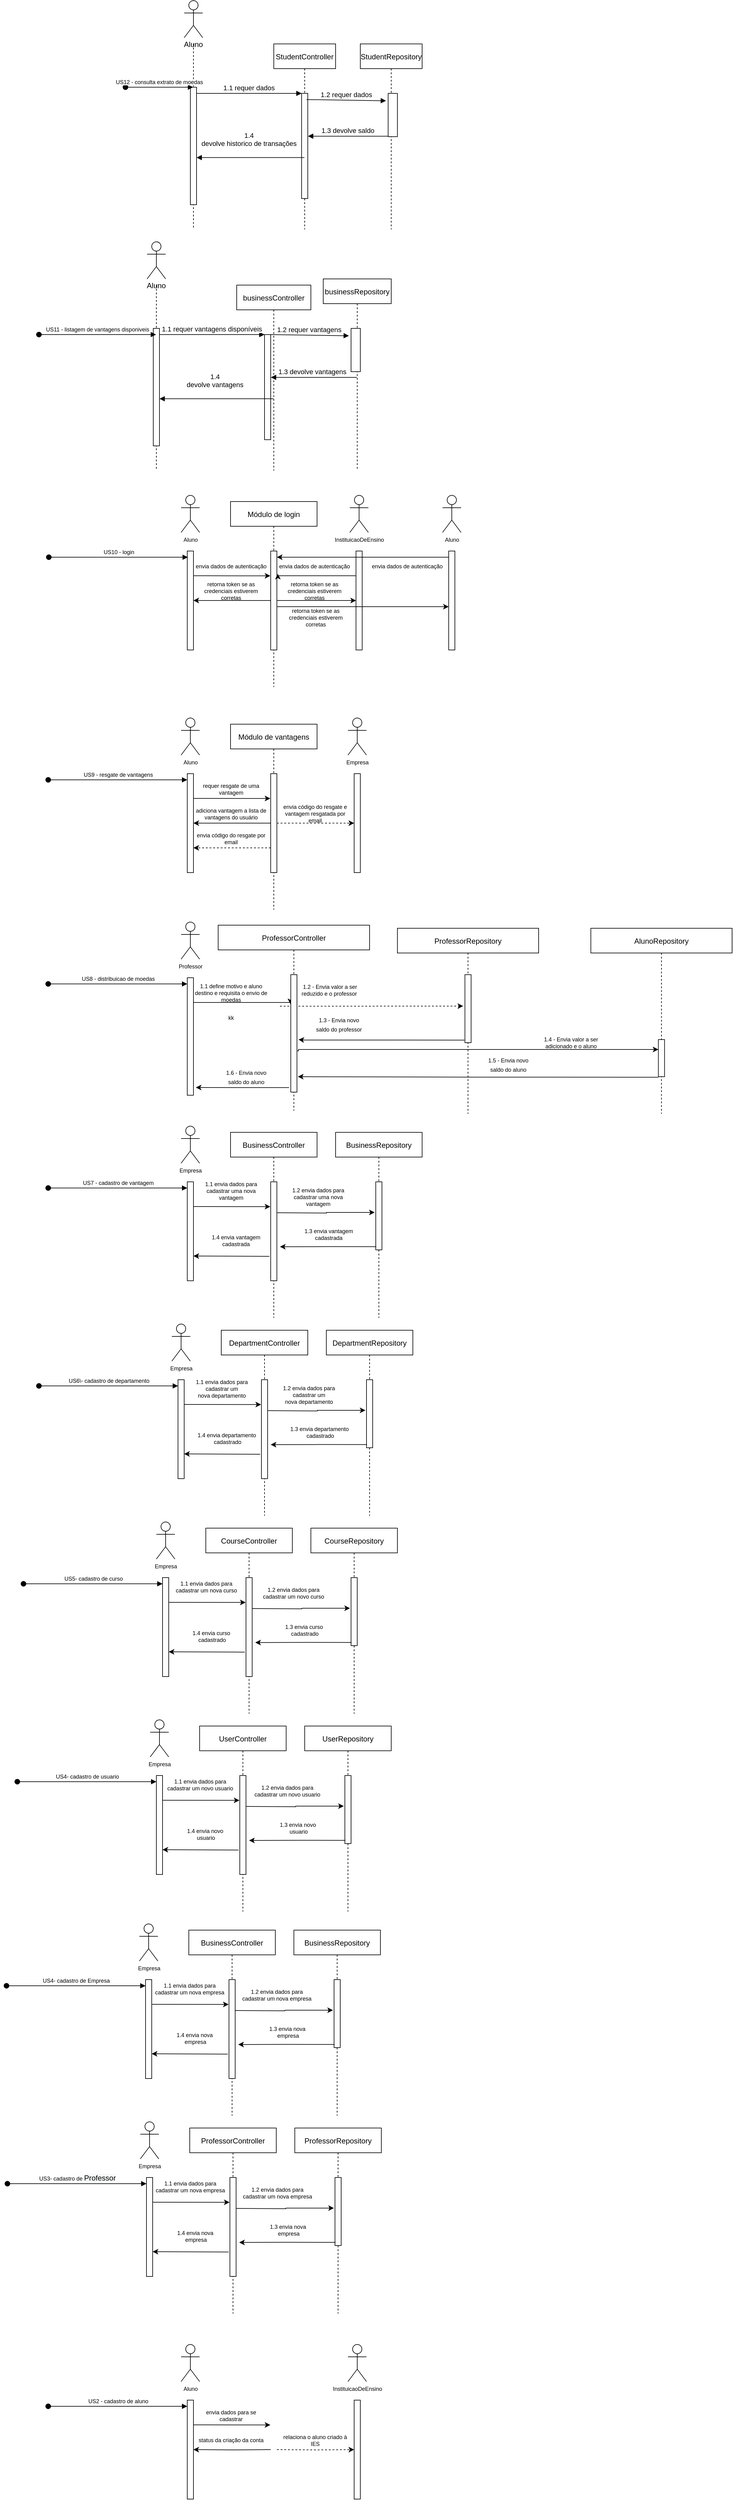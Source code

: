 <mxfile version="20.5.1" type="device"><diagram id="kgpKYQtTHZ0yAKxKKP6v" name="Page-1"><mxGraphModel dx="1612" dy="665" grid="1" gridSize="10" guides="1" tooltips="1" connect="1" arrows="1" fold="1" page="1" pageScale="1" pageWidth="850" pageHeight="1100" math="0" shadow="0"><root><mxCell id="0"/><mxCell id="1" parent="0"/><mxCell id="3nuBFxr9cyL0pnOWT2aG-1" value="Aluno" style="shape=umlLifeline;perimeter=lifelinePerimeter;container=1;collapsible=0;recursiveResize=0;rounded=0;shadow=0;strokeWidth=1;size=0;" parent="1" vertex="1"><mxGeometry x="120" y="80" width="100" height="300" as="geometry"/></mxCell><mxCell id="3nuBFxr9cyL0pnOWT2aG-2" value="" style="points=[];perimeter=orthogonalPerimeter;rounded=0;shadow=0;strokeWidth=1;" parent="3nuBFxr9cyL0pnOWT2aG-1" vertex="1"><mxGeometry x="45" y="70" width="10" height="190" as="geometry"/></mxCell><mxCell id="3nuBFxr9cyL0pnOWT2aG-3" value="US12 - consulta extrato de moedas" style="verticalAlign=bottom;startArrow=oval;endArrow=block;startSize=8;shadow=0;strokeWidth=1;fontSize=9;" parent="3nuBFxr9cyL0pnOWT2aG-1" target="3nuBFxr9cyL0pnOWT2aG-1" edge="1"><mxGeometry relative="1" as="geometry"><mxPoint x="-60" y="70" as="sourcePoint"/><mxPoint y="70" as="targetPoint"/></mxGeometry></mxCell><mxCell id="3nuBFxr9cyL0pnOWT2aG-5" value="StudentController" style="shape=umlLifeline;perimeter=lifelinePerimeter;container=1;collapsible=0;recursiveResize=0;rounded=0;shadow=0;strokeWidth=1;" parent="1" vertex="1"><mxGeometry x="300" y="80" width="100" height="300" as="geometry"/></mxCell><mxCell id="3nuBFxr9cyL0pnOWT2aG-6" value="" style="points=[];perimeter=orthogonalPerimeter;rounded=0;shadow=0;strokeWidth=1;" parent="3nuBFxr9cyL0pnOWT2aG-5" vertex="1"><mxGeometry x="45" y="80" width="10" height="170" as="geometry"/></mxCell><mxCell id="3nuBFxr9cyL0pnOWT2aG-8" value="1.1 requer dados" style="verticalAlign=bottom;endArrow=block;entryX=0;entryY=0;shadow=0;strokeWidth=1;" parent="1" source="3nuBFxr9cyL0pnOWT2aG-2" target="3nuBFxr9cyL0pnOWT2aG-6" edge="1"><mxGeometry relative="1" as="geometry"><mxPoint x="275" y="160" as="sourcePoint"/></mxGeometry></mxCell><mxCell id="3nuBFxr9cyL0pnOWT2aG-9" value="1.3 devolve saldo" style="verticalAlign=bottom;endArrow=block;entryX=1.029;entryY=0.407;shadow=0;strokeWidth=1;entryDx=0;entryDy=0;entryPerimeter=0;" parent="1" target="3nuBFxr9cyL0pnOWT2aG-6" edge="1" source="iKrg5V-KzVrLib-SkeGu-1"><mxGeometry x="0.036" relative="1" as="geometry"><mxPoint x="340" y="160" as="sourcePoint"/><mxPoint x="180" y="200" as="targetPoint"/><mxPoint as="offset"/></mxGeometry></mxCell><mxCell id="IwnAY2QCZre0p86R0ENt-1" value="" style="shape=umlActor;verticalLabelPosition=bottom;verticalAlign=top;html=1;outlineConnect=0;" parent="1" vertex="1"><mxGeometry x="155" y="10" width="30" height="60" as="geometry"/></mxCell><mxCell id="IwnAY2QCZre0p86R0ENt-2" value="1.4 &#10;devolve historico de transações" style="verticalAlign=bottom;endArrow=block;entryX=1;entryY=0.599;shadow=0;strokeWidth=1;entryDx=0;entryDy=0;entryPerimeter=0;" parent="1" target="3nuBFxr9cyL0pnOWT2aG-2" edge="1" source="3nuBFxr9cyL0pnOWT2aG-5"><mxGeometry x="0.026" y="-14" relative="1" as="geometry"><mxPoint x="340" y="160" as="sourcePoint"/><mxPoint x="179.47" y="247.92" as="targetPoint"/><mxPoint as="offset"/></mxGeometry></mxCell><mxCell id="IwnAY2QCZre0p86R0ENt-21" style="edgeStyle=orthogonalEdgeStyle;rounded=0;orthogonalLoop=1;jettySize=auto;html=1;entryX=-0.06;entryY=0.251;entryDx=0;entryDy=0;entryPerimeter=0;fontSize=9;" parent="1" source="IwnAY2QCZre0p86R0ENt-22" target="IwnAY2QCZre0p86R0ENt-26" edge="1"><mxGeometry relative="1" as="geometry"><Array as="points"><mxPoint x="190" y="940"/><mxPoint x="190" y="940"/></Array></mxGeometry></mxCell><mxCell id="IwnAY2QCZre0p86R0ENt-22" value="" style="html=1;points=[];perimeter=orthogonalPerimeter;fontSize=9;" parent="1" vertex="1"><mxGeometry x="160" y="900" width="10" height="160" as="geometry"/></mxCell><mxCell id="IwnAY2QCZre0p86R0ENt-23" value="US10 - login" style="html=1;verticalAlign=bottom;startArrow=oval;endArrow=block;startSize=8;rounded=0;fontSize=9;" parent="1" edge="1"><mxGeometry relative="1" as="geometry"><mxPoint x="-64" y="910" as="sourcePoint"/><mxPoint x="161" y="910.0" as="targetPoint"/></mxGeometry></mxCell><mxCell id="IwnAY2QCZre0p86R0ENt-24" value="Aluno" style="shape=umlActor;verticalLabelPosition=bottom;verticalAlign=top;html=1;fontSize=9;" parent="1" vertex="1"><mxGeometry x="150" y="810" width="30" height="60" as="geometry"/></mxCell><mxCell id="IwnAY2QCZre0p86R0ENt-25" value="Módulo de login" style="shape=umlLifeline;perimeter=lifelinePerimeter;container=1;collapsible=0;recursiveResize=0;rounded=0;shadow=0;strokeWidth=1;" parent="1" vertex="1"><mxGeometry x="230" y="820" width="140" height="300" as="geometry"/></mxCell><mxCell id="IwnAY2QCZre0p86R0ENt-26" value="" style="points=[];perimeter=orthogonalPerimeter;rounded=0;shadow=0;strokeWidth=1;" parent="IwnAY2QCZre0p86R0ENt-25" vertex="1"><mxGeometry x="65" y="80" width="10" height="160" as="geometry"/></mxCell><mxCell id="IwnAY2QCZre0p86R0ENt-27" value="envia dados de autenticação" style="text;html=1;strokeColor=none;fillColor=none;align=center;verticalAlign=middle;whiteSpace=wrap;rounded=0;fontSize=9;" parent="1" vertex="1"><mxGeometry x="170" y="910" width="122" height="30" as="geometry"/></mxCell><mxCell id="IwnAY2QCZre0p86R0ENt-28" style="edgeStyle=orthogonalEdgeStyle;rounded=0;orthogonalLoop=1;jettySize=auto;html=1;fontSize=9;" parent="1" source="IwnAY2QCZre0p86R0ENt-26" target="IwnAY2QCZre0p86R0ENt-22" edge="1"><mxGeometry relative="1" as="geometry"/></mxCell><mxCell id="IwnAY2QCZre0p86R0ENt-29" value="retorna token se as credenciais estiverem corretas" style="text;html=1;strokeColor=none;fillColor=none;align=center;verticalAlign=middle;whiteSpace=wrap;rounded=0;fontSize=9;" parent="1" vertex="1"><mxGeometry x="170" y="950" width="122" height="30" as="geometry"/></mxCell><mxCell id="IwnAY2QCZre0p86R0ENt-40" style="edgeStyle=orthogonalEdgeStyle;rounded=0;orthogonalLoop=1;jettySize=auto;html=1;entryX=0.012;entryY=0.895;entryDx=0;entryDy=0;entryPerimeter=0;fontSize=9;" parent="1" source="IwnAY2QCZre0p86R0ENt-30" target="IwnAY2QCZre0p86R0ENt-36" edge="1"><mxGeometry relative="1" as="geometry"><Array as="points"><mxPoint x="307" y="940"/></Array></mxGeometry></mxCell><mxCell id="IwnAY2QCZre0p86R0ENt-30" value="" style="html=1;points=[];perimeter=orthogonalPerimeter;fontSize=9;" parent="1" vertex="1"><mxGeometry x="433" y="900" width="10" height="160" as="geometry"/></mxCell><mxCell id="IwnAY2QCZre0p86R0ENt-31" value="InstituicaoDeEnsino" style="shape=umlActor;verticalLabelPosition=bottom;verticalAlign=top;html=1;fontSize=9;" parent="1" vertex="1"><mxGeometry x="423" y="810" width="30" height="60" as="geometry"/></mxCell><mxCell id="IwnAY2QCZre0p86R0ENt-42" style="edgeStyle=orthogonalEdgeStyle;rounded=0;orthogonalLoop=1;jettySize=auto;html=1;fontSize=9;" parent="1" source="IwnAY2QCZre0p86R0ENt-32" target="IwnAY2QCZre0p86R0ENt-26" edge="1"><mxGeometry relative="1" as="geometry"><Array as="points"><mxPoint x="450" y="910"/><mxPoint x="450" y="910"/></Array></mxGeometry></mxCell><mxCell id="IwnAY2QCZre0p86R0ENt-32" value="" style="html=1;points=[];perimeter=orthogonalPerimeter;fontSize=9;" parent="1" vertex="1"><mxGeometry x="583" y="900" width="10" height="160" as="geometry"/></mxCell><mxCell id="IwnAY2QCZre0p86R0ENt-33" value="Aluno" style="shape=umlActor;verticalLabelPosition=bottom;verticalAlign=top;html=1;fontSize=9;" parent="1" vertex="1"><mxGeometry x="573" y="810" width="30" height="60" as="geometry"/></mxCell><mxCell id="IwnAY2QCZre0p86R0ENt-36" value="envia dados de autenticação" style="text;html=1;strokeColor=none;fillColor=none;align=center;verticalAlign=middle;whiteSpace=wrap;rounded=0;fontSize=9;" parent="1" vertex="1"><mxGeometry x="305" y="910" width="122" height="30" as="geometry"/></mxCell><mxCell id="IwnAY2QCZre0p86R0ENt-37" value="retorna token se as credenciais estiverem corretas" style="text;html=1;strokeColor=none;fillColor=none;align=center;verticalAlign=middle;whiteSpace=wrap;rounded=0;fontSize=9;" parent="1" vertex="1"><mxGeometry x="305" y="950" width="122" height="30" as="geometry"/></mxCell><mxCell id="IwnAY2QCZre0p86R0ENt-38" value="envia dados de autenticação" style="text;html=1;strokeColor=none;fillColor=none;align=center;verticalAlign=middle;whiteSpace=wrap;rounded=0;fontSize=9;" parent="1" vertex="1"><mxGeometry x="455" y="910" width="122" height="30" as="geometry"/></mxCell><mxCell id="IwnAY2QCZre0p86R0ENt-39" value="retorna token se as credenciais estiverem corretas" style="text;html=1;strokeColor=none;fillColor=none;align=center;verticalAlign=middle;whiteSpace=wrap;rounded=0;fontSize=9;" parent="1" vertex="1"><mxGeometry x="307" y="993" width="122" height="30" as="geometry"/></mxCell><mxCell id="IwnAY2QCZre0p86R0ENt-41" style="edgeStyle=orthogonalEdgeStyle;rounded=0;orthogonalLoop=1;jettySize=auto;html=1;fontSize=9;" parent="1" source="IwnAY2QCZre0p86R0ENt-26" target="IwnAY2QCZre0p86R0ENt-30" edge="1"><mxGeometry relative="1" as="geometry"/></mxCell><mxCell id="IwnAY2QCZre0p86R0ENt-43" style="edgeStyle=orthogonalEdgeStyle;rounded=0;orthogonalLoop=1;jettySize=auto;html=1;fontSize=9;" parent="1" source="IwnAY2QCZre0p86R0ENt-26" target="IwnAY2QCZre0p86R0ENt-32" edge="1"><mxGeometry relative="1" as="geometry"><Array as="points"><mxPoint x="440" y="990"/><mxPoint x="440" y="990"/></Array></mxGeometry></mxCell><mxCell id="IwnAY2QCZre0p86R0ENt-44" style="edgeStyle=orthogonalEdgeStyle;rounded=0;orthogonalLoop=1;jettySize=auto;html=1;entryX=-0.06;entryY=0.251;entryDx=0;entryDy=0;entryPerimeter=0;fontSize=9;" parent="1" target="IwnAY2QCZre0p86R0ENt-51" edge="1"><mxGeometry relative="1" as="geometry"><mxPoint x="170" y="1300.0" as="sourcePoint"/><Array as="points"><mxPoint x="190" y="1300"/><mxPoint x="190" y="1300"/></Array></mxGeometry></mxCell><mxCell id="IwnAY2QCZre0p86R0ENt-45" value="US9 - resgate de vantagens" style="html=1;verticalAlign=bottom;startArrow=oval;endArrow=block;startSize=8;rounded=0;fontSize=9;" parent="1" edge="1"><mxGeometry relative="1" as="geometry"><mxPoint x="-65" y="1270.0" as="sourcePoint"/><mxPoint x="160" y="1270.0" as="targetPoint"/></mxGeometry></mxCell><mxCell id="IwnAY2QCZre0p86R0ENt-46" value="Aluno" style="shape=umlActor;verticalLabelPosition=bottom;verticalAlign=top;html=1;fontSize=9;" parent="1" vertex="1"><mxGeometry x="150" y="1170" width="30" height="60" as="geometry"/></mxCell><mxCell id="IwnAY2QCZre0p86R0ENt-47" value="requer resgate de uma vantagem" style="text;html=1;strokeColor=none;fillColor=none;align=center;verticalAlign=middle;whiteSpace=wrap;rounded=0;fontSize=9;" parent="1" vertex="1"><mxGeometry x="170" y="1270" width="122" height="30" as="geometry"/></mxCell><mxCell id="IwnAY2QCZre0p86R0ENt-48" style="edgeStyle=orthogonalEdgeStyle;rounded=0;orthogonalLoop=1;jettySize=auto;html=1;fontSize=9;" parent="1" source="IwnAY2QCZre0p86R0ENt-51" edge="1"><mxGeometry relative="1" as="geometry"><mxPoint x="170" y="1340.0" as="targetPoint"/></mxGeometry></mxCell><mxCell id="IwnAY2QCZre0p86R0ENt-49" value="adiciona vantagem a lista de vantagens do usuário" style="text;html=1;strokeColor=none;fillColor=none;align=center;verticalAlign=middle;whiteSpace=wrap;rounded=0;fontSize=9;" parent="1" vertex="1"><mxGeometry x="170" y="1310" width="122" height="30" as="geometry"/></mxCell><mxCell id="IwnAY2QCZre0p86R0ENt-50" value="Módulo de vantagens" style="shape=umlLifeline;perimeter=lifelinePerimeter;container=1;collapsible=0;recursiveResize=0;rounded=0;shadow=0;strokeWidth=1;" parent="1" vertex="1"><mxGeometry x="230" y="1180" width="140" height="300" as="geometry"/></mxCell><mxCell id="IwnAY2QCZre0p86R0ENt-51" value="" style="points=[];perimeter=orthogonalPerimeter;rounded=0;shadow=0;strokeWidth=1;" parent="IwnAY2QCZre0p86R0ENt-50" vertex="1"><mxGeometry x="65" y="80" width="10" height="160" as="geometry"/></mxCell><mxCell id="IwnAY2QCZre0p86R0ENt-52" value="" style="html=1;points=[];perimeter=orthogonalPerimeter;fontSize=9;" parent="1" vertex="1"><mxGeometry x="160" y="1260" width="10" height="160" as="geometry"/></mxCell><mxCell id="IwnAY2QCZre0p86R0ENt-53" style="edgeStyle=orthogonalEdgeStyle;rounded=0;orthogonalLoop=1;jettySize=auto;html=1;fontSize=9;dashed=1;" parent="1" source="IwnAY2QCZre0p86R0ENt-51" target="IwnAY2QCZre0p86R0ENt-52" edge="1"><mxGeometry relative="1" as="geometry"><Array as="points"><mxPoint x="220" y="1380"/><mxPoint x="220" y="1380"/></Array></mxGeometry></mxCell><mxCell id="IwnAY2QCZre0p86R0ENt-54" value="envia código do resgate por email" style="text;html=1;strokeColor=none;fillColor=none;align=center;verticalAlign=middle;whiteSpace=wrap;rounded=0;fontSize=9;" parent="1" vertex="1"><mxGeometry x="170" y="1350" width="122" height="30" as="geometry"/></mxCell><mxCell id="IwnAY2QCZre0p86R0ENt-55" value="Empresa" style="shape=umlActor;verticalLabelPosition=bottom;verticalAlign=top;html=1;fontSize=9;" parent="1" vertex="1"><mxGeometry x="420" y="1170" width="30" height="60" as="geometry"/></mxCell><mxCell id="IwnAY2QCZre0p86R0ENt-56" value="" style="html=1;points=[];perimeter=orthogonalPerimeter;fontSize=9;" parent="1" vertex="1"><mxGeometry x="430" y="1260" width="10" height="160" as="geometry"/></mxCell><mxCell id="IwnAY2QCZre0p86R0ENt-57" style="edgeStyle=orthogonalEdgeStyle;rounded=0;orthogonalLoop=1;jettySize=auto;html=1;dashed=1;fontSize=9;" parent="1" source="IwnAY2QCZre0p86R0ENt-51" target="IwnAY2QCZre0p86R0ENt-56" edge="1"><mxGeometry relative="1" as="geometry"/></mxCell><mxCell id="IwnAY2QCZre0p86R0ENt-58" value="envia código do resgate e vantagem resgatada por email" style="text;html=1;strokeColor=none;fillColor=none;align=center;verticalAlign=middle;whiteSpace=wrap;rounded=0;fontSize=9;" parent="1" vertex="1"><mxGeometry x="306" y="1310" width="122" height="30" as="geometry"/></mxCell><mxCell id="IwnAY2QCZre0p86R0ENt-59" style="edgeStyle=orthogonalEdgeStyle;rounded=0;orthogonalLoop=1;jettySize=auto;html=1;entryX=-0.06;entryY=0.251;entryDx=0;entryDy=0;entryPerimeter=0;fontSize=9;" parent="1" target="IwnAY2QCZre0p86R0ENt-73" edge="1"><mxGeometry relative="1" as="geometry"><mxPoint x="170" y="1630.0" as="sourcePoint"/><Array as="points"><mxPoint x="190" y="1630"/><mxPoint x="190" y="1630"/></Array></mxGeometry></mxCell><mxCell id="IwnAY2QCZre0p86R0ENt-60" value="US8 - distribuicao de moedas" style="html=1;verticalAlign=bottom;startArrow=oval;endArrow=block;startSize=8;rounded=0;fontSize=9;" parent="1" edge="1"><mxGeometry relative="1" as="geometry"><mxPoint x="-65" y="1600.0" as="sourcePoint"/><mxPoint x="160" y="1600.0" as="targetPoint"/></mxGeometry></mxCell><mxCell id="IwnAY2QCZre0p86R0ENt-61" value="Professor" style="shape=umlActor;verticalLabelPosition=bottom;verticalAlign=top;html=1;fontSize=9;" parent="1" vertex="1"><mxGeometry x="150" y="1500" width="30" height="60" as="geometry"/></mxCell><mxCell id="IwnAY2QCZre0p86R0ENt-62" value="1.1 define motivo e aluno destino e requisita o envio de moedas" style="text;html=1;strokeColor=none;fillColor=none;align=center;verticalAlign=middle;whiteSpace=wrap;rounded=0;fontSize=9;" parent="1" vertex="1"><mxGeometry x="170" y="1600" width="122" height="30" as="geometry"/></mxCell><mxCell id="IwnAY2QCZre0p86R0ENt-63" style="edgeStyle=orthogonalEdgeStyle;rounded=0;orthogonalLoop=1;jettySize=auto;html=1;fontSize=9;exitX=-0.283;exitY=0.961;exitDx=0;exitDy=0;exitPerimeter=0;entryX=1.383;entryY=0.934;entryDx=0;entryDy=0;entryPerimeter=0;" parent="1" source="IwnAY2QCZre0p86R0ENt-73" edge="1" target="IwnAY2QCZre0p86R0ENt-65"><mxGeometry relative="1" as="geometry"><mxPoint x="170" y="1670.0" as="targetPoint"/></mxGeometry></mxCell><mxCell id="IwnAY2QCZre0p86R0ENt-64" value="kk" style="text;html=1;strokeColor=none;fillColor=none;align=center;verticalAlign=middle;whiteSpace=wrap;rounded=0;fontSize=9;" parent="1" vertex="1"><mxGeometry x="170" y="1640" width="122" height="30" as="geometry"/></mxCell><mxCell id="IwnAY2QCZre0p86R0ENt-65" value="" style="html=1;points=[];perimeter=orthogonalPerimeter;fontSize=9;" parent="1" vertex="1"><mxGeometry x="160" y="1590" width="10" height="190" as="geometry"/></mxCell><mxCell id="IwnAY2QCZre0p86R0ENt-70" style="edgeStyle=orthogonalEdgeStyle;rounded=0;orthogonalLoop=1;jettySize=auto;html=1;dashed=1;fontSize=9;entryX=-0.283;entryY=0.462;entryDx=0;entryDy=0;entryPerimeter=0;" parent="1" target="iKrg5V-KzVrLib-SkeGu-34" edge="1"><mxGeometry relative="1" as="geometry"><mxPoint x="310" y="1636" as="sourcePoint"/><mxPoint x="453" y="1670" as="targetPoint"/><Array as="points"><mxPoint x="390" y="1636"/><mxPoint x="390" y="1636"/></Array></mxGeometry></mxCell><mxCell id="IwnAY2QCZre0p86R0ENt-72" value="ProfessorController" style="shape=umlLifeline;perimeter=lifelinePerimeter;container=1;collapsible=0;recursiveResize=0;rounded=0;shadow=0;strokeWidth=1;size=40;" parent="1" vertex="1"><mxGeometry x="210" y="1505" width="245" height="300" as="geometry"/></mxCell><mxCell id="IwnAY2QCZre0p86R0ENt-73" value="" style="points=[];perimeter=orthogonalPerimeter;rounded=0;shadow=0;strokeWidth=1;" parent="IwnAY2QCZre0p86R0ENt-72" vertex="1"><mxGeometry x="117.5" y="80" width="10" height="190" as="geometry"/></mxCell><mxCell id="IwnAY2QCZre0p86R0ENt-71" value="1.2 - Envia valor a ser reduzido e o professor&amp;nbsp;" style="text;html=1;strokeColor=none;fillColor=none;align=center;verticalAlign=middle;whiteSpace=wrap;rounded=0;fontSize=9;" parent="IwnAY2QCZre0p86R0ENt-72" vertex="1"><mxGeometry x="120" y="90" width="122" height="30" as="geometry"/></mxCell><mxCell id="iKrg5V-KzVrLib-SkeGu-42" value="&lt;span style=&quot;font-size: 9px;&quot;&gt;1.3 - Envia novo&lt;/span&gt;&lt;br style=&quot;font-size: 9px;&quot;&gt;&lt;span style=&quot;font-size: 9px;&quot;&gt;saldo do professor&lt;/span&gt;" style="text;html=1;align=center;verticalAlign=middle;resizable=0;points=[];autosize=1;strokeColor=none;fillColor=none;" vertex="1" parent="IwnAY2QCZre0p86R0ENt-72"><mxGeometry x="145" y="140" width="100" height="40" as="geometry"/></mxCell><mxCell id="iKrg5V-KzVrLib-SkeGu-54" value="&lt;span style=&quot;font-size: 9px;&quot;&gt;1.6 - Envia novo&lt;/span&gt;&lt;br style=&quot;font-size: 9px;&quot;&gt;&lt;span style=&quot;font-size: 9px;&quot;&gt;saldo do aluno&lt;/span&gt;" style="text;html=1;align=center;verticalAlign=middle;resizable=0;points=[];autosize=1;strokeColor=none;fillColor=none;" vertex="1" parent="IwnAY2QCZre0p86R0ENt-72"><mxGeometry y="225" width="90" height="40" as="geometry"/></mxCell><mxCell id="IwnAY2QCZre0p86R0ENt-74" style="edgeStyle=orthogonalEdgeStyle;rounded=0;orthogonalLoop=1;jettySize=auto;html=1;entryX=-0.06;entryY=0.251;entryDx=0;entryDy=0;entryPerimeter=0;fontSize=9;" parent="1" source="IwnAY2QCZre0p86R0ENt-75" target="IwnAY2QCZre0p86R0ENt-82" edge="1"><mxGeometry relative="1" as="geometry"><Array as="points"><mxPoint x="190" y="1960"/><mxPoint x="190" y="1960"/></Array></mxGeometry></mxCell><mxCell id="IwnAY2QCZre0p86R0ENt-75" value="" style="html=1;points=[];perimeter=orthogonalPerimeter;fontSize=9;" parent="1" vertex="1"><mxGeometry x="160" y="1920" width="10" height="160" as="geometry"/></mxCell><mxCell id="IwnAY2QCZre0p86R0ENt-76" value="US7 - cadastro de vantagem" style="html=1;verticalAlign=bottom;startArrow=oval;endArrow=block;startSize=8;rounded=0;fontSize=9;" parent="1" target="IwnAY2QCZre0p86R0ENt-75" edge="1"><mxGeometry relative="1" as="geometry"><mxPoint x="-65" y="1930" as="sourcePoint"/></mxGeometry></mxCell><mxCell id="IwnAY2QCZre0p86R0ENt-77" value="Empresa" style="shape=umlActor;verticalLabelPosition=bottom;verticalAlign=top;html=1;fontSize=9;" parent="1" vertex="1"><mxGeometry x="150" y="1830" width="30" height="60" as="geometry"/></mxCell><mxCell id="IwnAY2QCZre0p86R0ENt-81" value="BusinessController" style="shape=umlLifeline;perimeter=lifelinePerimeter;container=1;collapsible=0;recursiveResize=0;rounded=0;shadow=0;strokeWidth=1;" parent="1" vertex="1"><mxGeometry x="230" y="1840" width="140" height="300" as="geometry"/></mxCell><mxCell id="IwnAY2QCZre0p86R0ENt-82" value="" style="points=[];perimeter=orthogonalPerimeter;rounded=0;shadow=0;strokeWidth=1;" parent="IwnAY2QCZre0p86R0ENt-81" vertex="1"><mxGeometry x="65" y="80" width="10" height="160" as="geometry"/></mxCell><mxCell id="iKrg5V-KzVrLib-SkeGu-58" style="edgeStyle=orthogonalEdgeStyle;rounded=0;orthogonalLoop=1;jettySize=auto;html=1;fontSize=9;entryX=-0.177;entryY=0.45;entryDx=0;entryDy=0;entryPerimeter=0;" edge="1" parent="IwnAY2QCZre0p86R0ENt-81" target="iKrg5V-KzVrLib-SkeGu-56"><mxGeometry relative="1" as="geometry"><Array as="points"/><mxPoint x="75.0" y="130.01" as="sourcePoint"/><mxPoint x="240" y="130" as="targetPoint"/></mxGeometry></mxCell><mxCell id="IwnAY2QCZre0p86R0ENt-78" value="1.1 envia dados para cadastrar uma nova vantagem" style="text;html=1;strokeColor=none;fillColor=none;align=center;verticalAlign=middle;whiteSpace=wrap;rounded=0;fontSize=9;" parent="IwnAY2QCZre0p86R0ENt-81" vertex="1"><mxGeometry x="-60" y="80" width="122" height="30" as="geometry"/></mxCell><mxCell id="IwnAY2QCZre0p86R0ENt-161" style="edgeStyle=orthogonalEdgeStyle;rounded=0;orthogonalLoop=1;jettySize=auto;html=1;entryX=-0.06;entryY=0.251;entryDx=0;entryDy=0;entryPerimeter=0;fontSize=9;" parent="1" source="IwnAY2QCZre0p86R0ENt-162" edge="1"><mxGeometry relative="1" as="geometry"><Array as="points"><mxPoint x="190" y="3930"/><mxPoint x="190" y="3930"/></Array><mxPoint x="294.4" y="3930.16" as="targetPoint"/></mxGeometry></mxCell><mxCell id="IwnAY2QCZre0p86R0ENt-162" value="" style="html=1;points=[];perimeter=orthogonalPerimeter;fontSize=9;" parent="1" vertex="1"><mxGeometry x="160" y="3890" width="10" height="160" as="geometry"/></mxCell><mxCell id="IwnAY2QCZre0p86R0ENt-163" value="Aluno" style="shape=umlActor;verticalLabelPosition=bottom;verticalAlign=top;html=1;fontSize=9;" parent="1" vertex="1"><mxGeometry x="150" y="3800" width="30" height="60" as="geometry"/></mxCell><mxCell id="IwnAY2QCZre0p86R0ENt-164" value="envia dados para se cadastrar" style="text;html=1;strokeColor=none;fillColor=none;align=center;verticalAlign=middle;whiteSpace=wrap;rounded=0;fontSize=9;" parent="1" vertex="1"><mxGeometry x="170" y="3900" width="122" height="30" as="geometry"/></mxCell><mxCell id="IwnAY2QCZre0p86R0ENt-165" style="edgeStyle=orthogonalEdgeStyle;rounded=0;orthogonalLoop=1;jettySize=auto;html=1;fontSize=9;" parent="1" target="IwnAY2QCZre0p86R0ENt-162" edge="1"><mxGeometry relative="1" as="geometry"><mxPoint x="295.0" y="3970" as="sourcePoint"/></mxGeometry></mxCell><mxCell id="IwnAY2QCZre0p86R0ENt-166" value="status da criação da conta" style="text;html=1;strokeColor=none;fillColor=none;align=center;verticalAlign=middle;whiteSpace=wrap;rounded=0;fontSize=9;" parent="1" vertex="1"><mxGeometry x="170" y="3940" width="122" height="30" as="geometry"/></mxCell><mxCell id="IwnAY2QCZre0p86R0ENt-167" value="US2 - cadastro de aluno" style="html=1;verticalAlign=bottom;startArrow=oval;endArrow=block;startSize=8;rounded=0;fontSize=9;" parent="1" target="IwnAY2QCZre0p86R0ENt-162" edge="1"><mxGeometry relative="1" as="geometry"><mxPoint x="-65" y="3900" as="sourcePoint"/></mxGeometry></mxCell><mxCell id="IwnAY2QCZre0p86R0ENt-169" value="InstituicaoDeEnsino" style="shape=umlActor;verticalLabelPosition=bottom;verticalAlign=top;html=1;fontSize=9;" parent="1" vertex="1"><mxGeometry x="420" y="3800" width="30" height="60" as="geometry"/></mxCell><mxCell id="IwnAY2QCZre0p86R0ENt-170" value="" style="html=1;points=[];perimeter=orthogonalPerimeter;fontSize=9;" parent="1" vertex="1"><mxGeometry x="430" y="3890" width="10" height="160" as="geometry"/></mxCell><mxCell id="IwnAY2QCZre0p86R0ENt-171" style="edgeStyle=orthogonalEdgeStyle;rounded=0;orthogonalLoop=1;jettySize=auto;html=1;dashed=1;fontSize=9;" parent="1" target="IwnAY2QCZre0p86R0ENt-170" edge="1"><mxGeometry relative="1" as="geometry"><mxPoint x="305.0" y="3970" as="sourcePoint"/></mxGeometry></mxCell><mxCell id="IwnAY2QCZre0p86R0ENt-172" value="relaciona o aluno criado à IES" style="text;html=1;strokeColor=none;fillColor=none;align=center;verticalAlign=middle;whiteSpace=wrap;rounded=0;fontSize=9;" parent="1" vertex="1"><mxGeometry x="306" y="3940" width="122" height="30" as="geometry"/></mxCell><mxCell id="iKrg5V-KzVrLib-SkeGu-1" value="StudentRepository" style="shape=umlLifeline;perimeter=lifelinePerimeter;container=1;collapsible=0;recursiveResize=0;rounded=0;shadow=0;strokeWidth=1;" vertex="1" parent="1"><mxGeometry x="440" y="80" width="100" height="300" as="geometry"/></mxCell><mxCell id="iKrg5V-KzVrLib-SkeGu-2" value="" style="points=[];perimeter=orthogonalPerimeter;rounded=0;shadow=0;strokeWidth=1;" vertex="1" parent="iKrg5V-KzVrLib-SkeGu-1"><mxGeometry x="45" y="80" width="15" height="70" as="geometry"/></mxCell><mxCell id="iKrg5V-KzVrLib-SkeGu-3" value="1.2 requer dados" style="verticalAlign=bottom;endArrow=block;entryX=-0.229;entryY=0.171;shadow=0;strokeWidth=1;entryDx=0;entryDy=0;entryPerimeter=0;" edge="1" parent="iKrg5V-KzVrLib-SkeGu-1" target="iKrg5V-KzVrLib-SkeGu-2"><mxGeometry relative="1" as="geometry"><mxPoint x="-87" y="90.0" as="sourcePoint"/><mxPoint x="83" y="90.0" as="targetPoint"/></mxGeometry></mxCell><mxCell id="iKrg5V-KzVrLib-SkeGu-16" value="Aluno" style="shape=umlLifeline;perimeter=lifelinePerimeter;container=1;collapsible=0;recursiveResize=0;rounded=0;shadow=0;strokeWidth=1;size=0;" vertex="1" parent="1"><mxGeometry x="60" y="470" width="100" height="300" as="geometry"/></mxCell><mxCell id="iKrg5V-KzVrLib-SkeGu-17" value="" style="points=[];perimeter=orthogonalPerimeter;rounded=0;shadow=0;strokeWidth=1;" vertex="1" parent="iKrg5V-KzVrLib-SkeGu-16"><mxGeometry x="45" y="70" width="10" height="190" as="geometry"/></mxCell><mxCell id="iKrg5V-KzVrLib-SkeGu-19" value="businessController" style="shape=umlLifeline;perimeter=lifelinePerimeter;container=1;collapsible=0;recursiveResize=0;rounded=0;shadow=0;strokeWidth=1;" vertex="1" parent="1"><mxGeometry x="240" y="470" width="120" height="300" as="geometry"/></mxCell><mxCell id="iKrg5V-KzVrLib-SkeGu-20" value="" style="points=[];perimeter=orthogonalPerimeter;rounded=0;shadow=0;strokeWidth=1;" vertex="1" parent="iKrg5V-KzVrLib-SkeGu-19"><mxGeometry x="45" y="80" width="10" height="170" as="geometry"/></mxCell><mxCell id="iKrg5V-KzVrLib-SkeGu-21" value="1.1 requer vantagens disponíveis" style="verticalAlign=bottom;endArrow=block;entryX=0;entryY=0;shadow=0;strokeWidth=1;" edge="1" source="iKrg5V-KzVrLib-SkeGu-17" target="iKrg5V-KzVrLib-SkeGu-20" parent="1"><mxGeometry relative="1" as="geometry"><mxPoint x="215" y="550" as="sourcePoint"/></mxGeometry></mxCell><mxCell id="iKrg5V-KzVrLib-SkeGu-22" value="1.3 devolve vantagens" style="verticalAlign=bottom;endArrow=block;entryX=1.029;entryY=0.407;shadow=0;strokeWidth=1;entryDx=0;entryDy=0;entryPerimeter=0;" edge="1" source="iKrg5V-KzVrLib-SkeGu-25" target="iKrg5V-KzVrLib-SkeGu-20" parent="1"><mxGeometry x="0.036" relative="1" as="geometry"><mxPoint x="280" y="550" as="sourcePoint"/><mxPoint x="120" y="590" as="targetPoint"/><mxPoint as="offset"/></mxGeometry></mxCell><mxCell id="iKrg5V-KzVrLib-SkeGu-23" value="" style="shape=umlActor;verticalLabelPosition=bottom;verticalAlign=top;html=1;outlineConnect=0;" vertex="1" parent="1"><mxGeometry x="95" y="400" width="30" height="60" as="geometry"/></mxCell><mxCell id="iKrg5V-KzVrLib-SkeGu-24" value="1.4 &#10;devolve vantagens" style="verticalAlign=bottom;endArrow=block;entryX=1;entryY=0.599;shadow=0;strokeWidth=1;entryDx=0;entryDy=0;entryPerimeter=0;" edge="1" source="iKrg5V-KzVrLib-SkeGu-19" target="iKrg5V-KzVrLib-SkeGu-17" parent="1"><mxGeometry x="0.026" y="-14" relative="1" as="geometry"><mxPoint x="280" y="550" as="sourcePoint"/><mxPoint x="119.47" y="637.92" as="targetPoint"/><mxPoint as="offset"/></mxGeometry></mxCell><mxCell id="iKrg5V-KzVrLib-SkeGu-25" value="businessRepository" style="shape=umlLifeline;perimeter=lifelinePerimeter;container=1;collapsible=0;recursiveResize=0;rounded=0;shadow=0;strokeWidth=1;" vertex="1" parent="1"><mxGeometry x="380" y="460" width="110" height="310" as="geometry"/></mxCell><mxCell id="iKrg5V-KzVrLib-SkeGu-26" value="" style="points=[];perimeter=orthogonalPerimeter;rounded=0;shadow=0;strokeWidth=1;" vertex="1" parent="iKrg5V-KzVrLib-SkeGu-25"><mxGeometry x="45" y="80" width="15" height="70" as="geometry"/></mxCell><mxCell id="iKrg5V-KzVrLib-SkeGu-27" value="1.2 requer vantagens" style="verticalAlign=bottom;endArrow=block;entryX=-0.229;entryY=0.171;shadow=0;strokeWidth=1;entryDx=0;entryDy=0;entryPerimeter=0;" edge="1" parent="iKrg5V-KzVrLib-SkeGu-25" target="iKrg5V-KzVrLib-SkeGu-26"><mxGeometry relative="1" as="geometry"><mxPoint x="-87" y="90.0" as="sourcePoint"/><mxPoint x="83" y="90.0" as="targetPoint"/></mxGeometry></mxCell><mxCell id="iKrg5V-KzVrLib-SkeGu-18" value="US11 - listagem de vantagens disponiveis" style="verticalAlign=bottom;startArrow=oval;endArrow=block;startSize=8;shadow=0;strokeWidth=1;fontSize=9;" edge="1" parent="1" target="iKrg5V-KzVrLib-SkeGu-16"><mxGeometry relative="1" as="geometry"><mxPoint x="-80" y="550" as="sourcePoint"/><mxPoint x="60" y="540" as="targetPoint"/></mxGeometry></mxCell><mxCell id="iKrg5V-KzVrLib-SkeGu-33" value="ProfessorRepository" style="shape=umlLifeline;perimeter=lifelinePerimeter;container=1;collapsible=0;recursiveResize=0;rounded=0;shadow=0;strokeWidth=1;" vertex="1" parent="1"><mxGeometry x="500" y="1510" width="228.5" height="300" as="geometry"/></mxCell><mxCell id="iKrg5V-KzVrLib-SkeGu-34" value="" style="points=[];perimeter=orthogonalPerimeter;rounded=0;shadow=0;strokeWidth=1;" vertex="1" parent="iKrg5V-KzVrLib-SkeGu-33"><mxGeometry x="109.25" y="75" width="10" height="110" as="geometry"/></mxCell><mxCell id="iKrg5V-KzVrLib-SkeGu-53" value="&lt;span style=&quot;font-size: 9px;&quot;&gt;1.5 - Envia novo&lt;/span&gt;&lt;br style=&quot;font-size: 9px;&quot;&gt;&lt;span style=&quot;font-size: 9px;&quot;&gt;saldo do aluno&lt;/span&gt;" style="text;html=1;align=center;verticalAlign=middle;resizable=0;points=[];autosize=1;strokeColor=none;fillColor=none;" vertex="1" parent="iKrg5V-KzVrLib-SkeGu-33"><mxGeometry x="133.5" y="200" width="90" height="40" as="geometry"/></mxCell><mxCell id="iKrg5V-KzVrLib-SkeGu-40" style="edgeStyle=orthogonalEdgeStyle;rounded=0;orthogonalLoop=1;jettySize=auto;html=1;exitX=-0.083;exitY=0.962;exitDx=0;exitDy=0;exitPerimeter=0;" edge="1" parent="1" source="iKrg5V-KzVrLib-SkeGu-34"><mxGeometry relative="1" as="geometry"><mxPoint x="548.33" y="1700" as="sourcePoint"/><mxPoint x="340" y="1690" as="targetPoint"/><Array as="points"><mxPoint x="350" y="1691"/><mxPoint x="307" y="1690"/></Array></mxGeometry></mxCell><mxCell id="iKrg5V-KzVrLib-SkeGu-46" value="AlunoRepository" style="shape=umlLifeline;perimeter=lifelinePerimeter;container=1;collapsible=0;recursiveResize=0;rounded=0;shadow=0;strokeWidth=1;" vertex="1" parent="1"><mxGeometry x="813" y="1510" width="228.5" height="300" as="geometry"/></mxCell><mxCell id="iKrg5V-KzVrLib-SkeGu-47" value="" style="points=[];perimeter=orthogonalPerimeter;rounded=0;shadow=0;strokeWidth=1;" vertex="1" parent="iKrg5V-KzVrLib-SkeGu-46"><mxGeometry x="109.25" y="180" width="10" height="60" as="geometry"/></mxCell><mxCell id="iKrg5V-KzVrLib-SkeGu-51" style="edgeStyle=orthogonalEdgeStyle;rounded=0;orthogonalLoop=1;jettySize=auto;html=1;exitX=-0.083;exitY=0.962;exitDx=0;exitDy=0;exitPerimeter=0;" edge="1" parent="iKrg5V-KzVrLib-SkeGu-46"><mxGeometry relative="1" as="geometry"><mxPoint x="109.25" y="240.82" as="sourcePoint"/><mxPoint x="-474" y="240" as="targetPoint"/><Array as="points"><mxPoint x="-149" y="241"/><mxPoint x="-474" y="240"/></Array></mxGeometry></mxCell><mxCell id="iKrg5V-KzVrLib-SkeGu-49" style="edgeStyle=orthogonalEdgeStyle;rounded=0;orthogonalLoop=1;jettySize=auto;html=1;exitX=1.05;exitY=0.649;exitDx=0;exitDy=0;exitPerimeter=0;" edge="1" parent="1" source="IwnAY2QCZre0p86R0ENt-73" target="iKrg5V-KzVrLib-SkeGu-47"><mxGeometry relative="1" as="geometry"><mxPoint x="310" y="1710" as="sourcePoint"/><mxPoint x="880" y="1710" as="targetPoint"/><Array as="points"><mxPoint x="340" y="1708"/><mxPoint x="340" y="1706"/></Array></mxGeometry></mxCell><mxCell id="iKrg5V-KzVrLib-SkeGu-52" value="1.4 - Envia valor a ser adicionado e o&amp;nbsp;&lt;span style=&quot;&quot;&gt;aluno&lt;/span&gt;" style="text;html=1;strokeColor=none;fillColor=none;align=center;verticalAlign=middle;whiteSpace=wrap;rounded=0;fontSize=9;" vertex="1" parent="1"><mxGeometry x="720" y="1680" width="122" height="30" as="geometry"/></mxCell><mxCell id="iKrg5V-KzVrLib-SkeGu-55" value="BusinessRepository" style="shape=umlLifeline;perimeter=lifelinePerimeter;container=1;collapsible=0;recursiveResize=0;rounded=0;shadow=0;strokeWidth=1;" vertex="1" parent="1"><mxGeometry x="400" y="1840" width="140" height="300" as="geometry"/></mxCell><mxCell id="iKrg5V-KzVrLib-SkeGu-56" value="" style="points=[];perimeter=orthogonalPerimeter;rounded=0;shadow=0;strokeWidth=1;" vertex="1" parent="iKrg5V-KzVrLib-SkeGu-55"><mxGeometry x="65" y="80" width="10" height="110" as="geometry"/></mxCell><mxCell id="iKrg5V-KzVrLib-SkeGu-57" value="1.2 envia dados para cadastrar uma nova vantagem" style="text;html=1;strokeColor=none;fillColor=none;align=center;verticalAlign=middle;whiteSpace=wrap;rounded=0;fontSize=9;" vertex="1" parent="1"><mxGeometry x="311" y="1930" width="122" height="30" as="geometry"/></mxCell><mxCell id="iKrg5V-KzVrLib-SkeGu-63" style="edgeStyle=orthogonalEdgeStyle;rounded=0;orthogonalLoop=1;jettySize=auto;html=1;fontSize=9;exitX=0.081;exitY=0.953;exitDx=0;exitDy=0;exitPerimeter=0;" edge="1" parent="1" source="iKrg5V-KzVrLib-SkeGu-56"><mxGeometry relative="1" as="geometry"><Array as="points"/><mxPoint x="322" y="2019.68" as="sourcePoint"/><mxPoint x="310" y="2025" as="targetPoint"/></mxGeometry></mxCell><mxCell id="IwnAY2QCZre0p86R0ENt-79" style="edgeStyle=orthogonalEdgeStyle;rounded=0;orthogonalLoop=1;jettySize=auto;html=1;fontSize=9;exitX=-0.21;exitY=0.753;exitDx=0;exitDy=0;exitPerimeter=0;" parent="1" source="IwnAY2QCZre0p86R0ENt-82" edge="1"><mxGeometry relative="1" as="geometry"><mxPoint x="170" y="2040" as="targetPoint"/></mxGeometry></mxCell><mxCell id="IwnAY2QCZre0p86R0ENt-80" value="1.4 envia vantagem cadastrada" style="text;html=1;strokeColor=none;fillColor=none;align=center;verticalAlign=middle;whiteSpace=wrap;rounded=0;fontSize=9;" parent="1" vertex="1"><mxGeometry x="178" y="2000" width="122" height="30" as="geometry"/></mxCell><mxCell id="iKrg5V-KzVrLib-SkeGu-64" value="1.3 envia vantagem cadastrada" style="text;html=1;strokeColor=none;fillColor=none;align=center;verticalAlign=middle;whiteSpace=wrap;rounded=0;fontSize=9;" vertex="1" parent="1"><mxGeometry x="328" y="1990" width="122" height="30" as="geometry"/></mxCell><mxCell id="iKrg5V-KzVrLib-SkeGu-66" style="edgeStyle=orthogonalEdgeStyle;rounded=0;orthogonalLoop=1;jettySize=auto;html=1;entryX=-0.06;entryY=0.251;entryDx=0;entryDy=0;entryPerimeter=0;fontSize=9;" edge="1" source="iKrg5V-KzVrLib-SkeGu-67" target="iKrg5V-KzVrLib-SkeGu-71" parent="1"><mxGeometry relative="1" as="geometry"><Array as="points"><mxPoint x="175" y="2280"/><mxPoint x="175" y="2280"/></Array></mxGeometry></mxCell><mxCell id="iKrg5V-KzVrLib-SkeGu-67" value="" style="html=1;points=[];perimeter=orthogonalPerimeter;fontSize=9;" vertex="1" parent="1"><mxGeometry x="145" y="2240" width="10" height="160" as="geometry"/></mxCell><mxCell id="iKrg5V-KzVrLib-SkeGu-68" value="US6\- cadastro de departamento" style="html=1;verticalAlign=bottom;startArrow=oval;endArrow=block;startSize=8;rounded=0;fontSize=9;" edge="1" target="iKrg5V-KzVrLib-SkeGu-67" parent="1"><mxGeometry relative="1" as="geometry"><mxPoint x="-80" y="2250" as="sourcePoint"/></mxGeometry></mxCell><mxCell id="iKrg5V-KzVrLib-SkeGu-69" value="Empresa" style="shape=umlActor;verticalLabelPosition=bottom;verticalAlign=top;html=1;fontSize=9;" vertex="1" parent="1"><mxGeometry x="135" y="2150" width="30" height="60" as="geometry"/></mxCell><mxCell id="iKrg5V-KzVrLib-SkeGu-70" value="DepartmentController" style="shape=umlLifeline;perimeter=lifelinePerimeter;container=1;collapsible=0;recursiveResize=0;rounded=0;shadow=0;strokeWidth=1;" vertex="1" parent="1"><mxGeometry x="215" y="2160" width="140" height="300" as="geometry"/></mxCell><mxCell id="iKrg5V-KzVrLib-SkeGu-71" value="" style="points=[];perimeter=orthogonalPerimeter;rounded=0;shadow=0;strokeWidth=1;" vertex="1" parent="iKrg5V-KzVrLib-SkeGu-70"><mxGeometry x="65" y="80" width="10" height="160" as="geometry"/></mxCell><mxCell id="iKrg5V-KzVrLib-SkeGu-72" style="edgeStyle=orthogonalEdgeStyle;rounded=0;orthogonalLoop=1;jettySize=auto;html=1;fontSize=9;entryX=-0.177;entryY=0.45;entryDx=0;entryDy=0;entryPerimeter=0;" edge="1" parent="iKrg5V-KzVrLib-SkeGu-70" target="iKrg5V-KzVrLib-SkeGu-75"><mxGeometry relative="1" as="geometry"><Array as="points"/><mxPoint x="75.0" y="130.01" as="sourcePoint"/><mxPoint x="240" y="130" as="targetPoint"/></mxGeometry></mxCell><mxCell id="iKrg5V-KzVrLib-SkeGu-73" value="1.1 envia dados para cadastrar um nova&amp;nbsp;&lt;span style=&quot;background-color: rgb(255, 255, 255);&quot;&gt;departamento&lt;/span&gt;" style="text;html=1;strokeColor=none;fillColor=none;align=center;verticalAlign=middle;whiteSpace=wrap;rounded=0;fontSize=9;" vertex="1" parent="iKrg5V-KzVrLib-SkeGu-70"><mxGeometry x="-60" y="80" width="122" height="30" as="geometry"/></mxCell><mxCell id="iKrg5V-KzVrLib-SkeGu-74" value="DepartmentRepository" style="shape=umlLifeline;perimeter=lifelinePerimeter;container=1;collapsible=0;recursiveResize=0;rounded=0;shadow=0;strokeWidth=1;" vertex="1" parent="1"><mxGeometry x="385" y="2160" width="140" height="300" as="geometry"/></mxCell><mxCell id="iKrg5V-KzVrLib-SkeGu-75" value="" style="points=[];perimeter=orthogonalPerimeter;rounded=0;shadow=0;strokeWidth=1;" vertex="1" parent="iKrg5V-KzVrLib-SkeGu-74"><mxGeometry x="65" y="80" width="10" height="110" as="geometry"/></mxCell><mxCell id="iKrg5V-KzVrLib-SkeGu-76" value="1.2 envia dados para cadastrar um nova&amp;nbsp;&lt;span style=&quot;background-color: rgb(255, 255, 255);&quot;&gt;departamento&lt;/span&gt;" style="text;html=1;strokeColor=none;fillColor=none;align=center;verticalAlign=middle;whiteSpace=wrap;rounded=0;fontSize=9;" vertex="1" parent="1"><mxGeometry x="296" y="2250" width="122" height="30" as="geometry"/></mxCell><mxCell id="iKrg5V-KzVrLib-SkeGu-77" style="edgeStyle=orthogonalEdgeStyle;rounded=0;orthogonalLoop=1;jettySize=auto;html=1;fontSize=9;exitX=0.081;exitY=0.953;exitDx=0;exitDy=0;exitPerimeter=0;" edge="1" source="iKrg5V-KzVrLib-SkeGu-75" parent="1"><mxGeometry relative="1" as="geometry"><Array as="points"/><mxPoint x="307" y="2339.68" as="sourcePoint"/><mxPoint x="295" y="2345" as="targetPoint"/></mxGeometry></mxCell><mxCell id="iKrg5V-KzVrLib-SkeGu-78" style="edgeStyle=orthogonalEdgeStyle;rounded=0;orthogonalLoop=1;jettySize=auto;html=1;fontSize=9;exitX=-0.21;exitY=0.753;exitDx=0;exitDy=0;exitPerimeter=0;" edge="1" source="iKrg5V-KzVrLib-SkeGu-71" parent="1"><mxGeometry relative="1" as="geometry"><mxPoint x="155" y="2360" as="targetPoint"/></mxGeometry></mxCell><mxCell id="iKrg5V-KzVrLib-SkeGu-79" value="1.4 envia&amp;nbsp;&lt;span style=&quot;background-color: rgb(255, 255, 255);&quot;&gt;departamento&lt;br&gt;&lt;/span&gt;&amp;nbsp;cadastrado" style="text;html=1;strokeColor=none;fillColor=none;align=center;verticalAlign=middle;whiteSpace=wrap;rounded=0;fontSize=9;" vertex="1" parent="1"><mxGeometry x="163" y="2320" width="122" height="30" as="geometry"/></mxCell><mxCell id="iKrg5V-KzVrLib-SkeGu-80" value="1.3 envia&amp;nbsp;&lt;span style=&quot;background-color: rgb(255, 255, 255);&quot;&gt;departamento&lt;br&gt;&lt;/span&gt;&amp;nbsp;cadastrado" style="text;html=1;strokeColor=none;fillColor=none;align=center;verticalAlign=middle;whiteSpace=wrap;rounded=0;fontSize=9;" vertex="1" parent="1"><mxGeometry x="313" y="2310" width="122" height="30" as="geometry"/></mxCell><mxCell id="iKrg5V-KzVrLib-SkeGu-81" style="edgeStyle=orthogonalEdgeStyle;rounded=0;orthogonalLoop=1;jettySize=auto;html=1;entryX=-0.06;entryY=0.251;entryDx=0;entryDy=0;entryPerimeter=0;fontSize=9;" edge="1" source="iKrg5V-KzVrLib-SkeGu-82" target="iKrg5V-KzVrLib-SkeGu-86" parent="1"><mxGeometry relative="1" as="geometry"><Array as="points"><mxPoint x="150" y="2600"/><mxPoint x="150" y="2600"/></Array></mxGeometry></mxCell><mxCell id="iKrg5V-KzVrLib-SkeGu-82" value="" style="html=1;points=[];perimeter=orthogonalPerimeter;fontSize=9;" vertex="1" parent="1"><mxGeometry x="120" y="2560" width="10" height="160" as="geometry"/></mxCell><mxCell id="iKrg5V-KzVrLib-SkeGu-83" value="US5- cadastro de curso" style="html=1;verticalAlign=bottom;startArrow=oval;endArrow=block;startSize=8;rounded=0;fontSize=9;" edge="1" target="iKrg5V-KzVrLib-SkeGu-82" parent="1"><mxGeometry relative="1" as="geometry"><mxPoint x="-105" y="2570" as="sourcePoint"/></mxGeometry></mxCell><mxCell id="iKrg5V-KzVrLib-SkeGu-84" value="Empresa" style="shape=umlActor;verticalLabelPosition=bottom;verticalAlign=top;html=1;fontSize=9;" vertex="1" parent="1"><mxGeometry x="110" y="2470" width="30" height="60" as="geometry"/></mxCell><mxCell id="iKrg5V-KzVrLib-SkeGu-85" value="CourseController" style="shape=umlLifeline;perimeter=lifelinePerimeter;container=1;collapsible=0;recursiveResize=0;rounded=0;shadow=0;strokeWidth=1;" vertex="1" parent="1"><mxGeometry x="190" y="2480" width="140" height="300" as="geometry"/></mxCell><mxCell id="iKrg5V-KzVrLib-SkeGu-86" value="" style="points=[];perimeter=orthogonalPerimeter;rounded=0;shadow=0;strokeWidth=1;" vertex="1" parent="iKrg5V-KzVrLib-SkeGu-85"><mxGeometry x="65" y="80" width="10" height="160" as="geometry"/></mxCell><mxCell id="iKrg5V-KzVrLib-SkeGu-87" style="edgeStyle=orthogonalEdgeStyle;rounded=0;orthogonalLoop=1;jettySize=auto;html=1;fontSize=9;entryX=-0.177;entryY=0.45;entryDx=0;entryDy=0;entryPerimeter=0;" edge="1" parent="iKrg5V-KzVrLib-SkeGu-85" target="iKrg5V-KzVrLib-SkeGu-90"><mxGeometry relative="1" as="geometry"><Array as="points"/><mxPoint x="75.0" y="130.01" as="sourcePoint"/><mxPoint x="240" y="130" as="targetPoint"/></mxGeometry></mxCell><mxCell id="iKrg5V-KzVrLib-SkeGu-88" value="1.1 envia dados para cadastrar um nova&amp;nbsp;&lt;span style=&quot;background-color: rgb(255, 255, 255);&quot;&gt;curso&lt;/span&gt;" style="text;html=1;strokeColor=none;fillColor=none;align=center;verticalAlign=middle;whiteSpace=wrap;rounded=0;fontSize=9;" vertex="1" parent="iKrg5V-KzVrLib-SkeGu-85"><mxGeometry x="-60" y="80" width="122" height="30" as="geometry"/></mxCell><mxCell id="iKrg5V-KzVrLib-SkeGu-89" value="CourseRepository" style="shape=umlLifeline;perimeter=lifelinePerimeter;container=1;collapsible=0;recursiveResize=0;rounded=0;shadow=0;strokeWidth=1;" vertex="1" parent="1"><mxGeometry x="360" y="2480" width="140" height="300" as="geometry"/></mxCell><mxCell id="iKrg5V-KzVrLib-SkeGu-90" value="" style="points=[];perimeter=orthogonalPerimeter;rounded=0;shadow=0;strokeWidth=1;" vertex="1" parent="iKrg5V-KzVrLib-SkeGu-89"><mxGeometry x="65" y="80" width="10" height="110" as="geometry"/></mxCell><mxCell id="iKrg5V-KzVrLib-SkeGu-91" value="1.2 envia dados para cadastrar um novo&amp;nbsp;&lt;span style=&quot;background-color: rgb(255, 255, 255);&quot;&gt;curso&lt;/span&gt;" style="text;html=1;strokeColor=none;fillColor=none;align=center;verticalAlign=middle;whiteSpace=wrap;rounded=0;fontSize=9;" vertex="1" parent="1"><mxGeometry x="271" y="2570" width="122" height="30" as="geometry"/></mxCell><mxCell id="iKrg5V-KzVrLib-SkeGu-92" style="edgeStyle=orthogonalEdgeStyle;rounded=0;orthogonalLoop=1;jettySize=auto;html=1;fontSize=9;exitX=0.081;exitY=0.953;exitDx=0;exitDy=0;exitPerimeter=0;" edge="1" source="iKrg5V-KzVrLib-SkeGu-90" parent="1"><mxGeometry relative="1" as="geometry"><Array as="points"/><mxPoint x="282" y="2659.68" as="sourcePoint"/><mxPoint x="270" y="2665" as="targetPoint"/></mxGeometry></mxCell><mxCell id="iKrg5V-KzVrLib-SkeGu-93" style="edgeStyle=orthogonalEdgeStyle;rounded=0;orthogonalLoop=1;jettySize=auto;html=1;fontSize=9;exitX=-0.21;exitY=0.753;exitDx=0;exitDy=0;exitPerimeter=0;" edge="1" source="iKrg5V-KzVrLib-SkeGu-86" parent="1"><mxGeometry relative="1" as="geometry"><mxPoint x="130" y="2680" as="targetPoint"/></mxGeometry></mxCell><mxCell id="iKrg5V-KzVrLib-SkeGu-94" value="1.4 envia&amp;nbsp;&lt;span style=&quot;background-color: rgb(255, 255, 255);&quot;&gt;curso&lt;/span&gt;&lt;span style=&quot;background-color: rgb(255, 255, 255);&quot;&gt;&lt;br&gt;&lt;/span&gt;&amp;nbsp;cadastrado" style="text;html=1;strokeColor=none;fillColor=none;align=center;verticalAlign=middle;whiteSpace=wrap;rounded=0;fontSize=9;" vertex="1" parent="1"><mxGeometry x="138" y="2640" width="122" height="30" as="geometry"/></mxCell><mxCell id="iKrg5V-KzVrLib-SkeGu-95" value="1.3 envia&amp;nbsp;&lt;span style=&quot;background-color: rgb(255, 255, 255);&quot;&gt;curso&lt;/span&gt;&lt;span style=&quot;background-color: rgb(255, 255, 255);&quot;&gt;&lt;br&gt;&lt;/span&gt;&amp;nbsp;cadastrado" style="text;html=1;strokeColor=none;fillColor=none;align=center;verticalAlign=middle;whiteSpace=wrap;rounded=0;fontSize=9;" vertex="1" parent="1"><mxGeometry x="288" y="2630" width="122" height="30" as="geometry"/></mxCell><mxCell id="iKrg5V-KzVrLib-SkeGu-96" style="edgeStyle=orthogonalEdgeStyle;rounded=0;orthogonalLoop=1;jettySize=auto;html=1;entryX=-0.06;entryY=0.251;entryDx=0;entryDy=0;entryPerimeter=0;fontSize=9;" edge="1" source="iKrg5V-KzVrLib-SkeGu-97" target="iKrg5V-KzVrLib-SkeGu-101" parent="1"><mxGeometry relative="1" as="geometry"><Array as="points"><mxPoint x="140" y="2920"/><mxPoint x="140" y="2920"/></Array></mxGeometry></mxCell><mxCell id="iKrg5V-KzVrLib-SkeGu-97" value="" style="html=1;points=[];perimeter=orthogonalPerimeter;fontSize=9;" vertex="1" parent="1"><mxGeometry x="110" y="2880" width="10" height="160" as="geometry"/></mxCell><mxCell id="iKrg5V-KzVrLib-SkeGu-98" value="US4- cadastro de usuario" style="html=1;verticalAlign=bottom;startArrow=oval;endArrow=block;startSize=8;rounded=0;fontSize=9;" edge="1" target="iKrg5V-KzVrLib-SkeGu-97" parent="1"><mxGeometry relative="1" as="geometry"><mxPoint x="-115" y="2890" as="sourcePoint"/></mxGeometry></mxCell><mxCell id="iKrg5V-KzVrLib-SkeGu-99" value="Empresa" style="shape=umlActor;verticalLabelPosition=bottom;verticalAlign=top;html=1;fontSize=9;" vertex="1" parent="1"><mxGeometry x="100" y="2790" width="30" height="60" as="geometry"/></mxCell><mxCell id="iKrg5V-KzVrLib-SkeGu-100" value="UserController" style="shape=umlLifeline;perimeter=lifelinePerimeter;container=1;collapsible=0;recursiveResize=0;rounded=0;shadow=0;strokeWidth=1;" vertex="1" parent="1"><mxGeometry x="180" y="2800" width="140" height="300" as="geometry"/></mxCell><mxCell id="iKrg5V-KzVrLib-SkeGu-101" value="" style="points=[];perimeter=orthogonalPerimeter;rounded=0;shadow=0;strokeWidth=1;" vertex="1" parent="iKrg5V-KzVrLib-SkeGu-100"><mxGeometry x="65" y="80" width="10" height="160" as="geometry"/></mxCell><mxCell id="iKrg5V-KzVrLib-SkeGu-102" style="edgeStyle=orthogonalEdgeStyle;rounded=0;orthogonalLoop=1;jettySize=auto;html=1;fontSize=9;entryX=-0.177;entryY=0.45;entryDx=0;entryDy=0;entryPerimeter=0;" edge="1" parent="iKrg5V-KzVrLib-SkeGu-100" target="iKrg5V-KzVrLib-SkeGu-105"><mxGeometry relative="1" as="geometry"><Array as="points"/><mxPoint x="75.0" y="130.01" as="sourcePoint"/><mxPoint x="240" y="130" as="targetPoint"/></mxGeometry></mxCell><mxCell id="iKrg5V-KzVrLib-SkeGu-103" value="1.1 envia dados para cadastrar um novo&amp;nbsp;&lt;span style=&quot;background-color: rgb(255, 255, 255);&quot;&gt;usuario&lt;/span&gt;" style="text;html=1;strokeColor=none;fillColor=none;align=center;verticalAlign=middle;whiteSpace=wrap;rounded=0;fontSize=9;" vertex="1" parent="iKrg5V-KzVrLib-SkeGu-100"><mxGeometry x="-60" y="80" width="122" height="30" as="geometry"/></mxCell><mxCell id="iKrg5V-KzVrLib-SkeGu-104" value="UserRepository" style="shape=umlLifeline;perimeter=lifelinePerimeter;container=1;collapsible=0;recursiveResize=0;rounded=0;shadow=0;strokeWidth=1;" vertex="1" parent="1"><mxGeometry x="350" y="2800" width="140" height="300" as="geometry"/></mxCell><mxCell id="iKrg5V-KzVrLib-SkeGu-105" value="" style="points=[];perimeter=orthogonalPerimeter;rounded=0;shadow=0;strokeWidth=1;" vertex="1" parent="iKrg5V-KzVrLib-SkeGu-104"><mxGeometry x="65" y="80" width="10" height="110" as="geometry"/></mxCell><mxCell id="iKrg5V-KzVrLib-SkeGu-106" value="1.2 envia dados para cadastrar um novo&amp;nbsp;&lt;span style=&quot;background-color: rgb(255, 255, 255);&quot;&gt;usuario&lt;/span&gt;" style="text;html=1;strokeColor=none;fillColor=none;align=center;verticalAlign=middle;whiteSpace=wrap;rounded=0;fontSize=9;" vertex="1" parent="1"><mxGeometry x="261" y="2890" width="122" height="30" as="geometry"/></mxCell><mxCell id="iKrg5V-KzVrLib-SkeGu-107" style="edgeStyle=orthogonalEdgeStyle;rounded=0;orthogonalLoop=1;jettySize=auto;html=1;fontSize=9;exitX=0.081;exitY=0.953;exitDx=0;exitDy=0;exitPerimeter=0;" edge="1" source="iKrg5V-KzVrLib-SkeGu-105" parent="1"><mxGeometry relative="1" as="geometry"><Array as="points"/><mxPoint x="272" y="2979.68" as="sourcePoint"/><mxPoint x="260.0" y="2985" as="targetPoint"/></mxGeometry></mxCell><mxCell id="iKrg5V-KzVrLib-SkeGu-108" style="edgeStyle=orthogonalEdgeStyle;rounded=0;orthogonalLoop=1;jettySize=auto;html=1;fontSize=9;exitX=-0.21;exitY=0.753;exitDx=0;exitDy=0;exitPerimeter=0;" edge="1" source="iKrg5V-KzVrLib-SkeGu-101" parent="1"><mxGeometry relative="1" as="geometry"><mxPoint x="120.0" y="3000" as="targetPoint"/></mxGeometry></mxCell><mxCell id="iKrg5V-KzVrLib-SkeGu-109" value="1.4 envia&amp;nbsp;&lt;span style=&quot;background-color: rgb(255, 255, 255);&quot;&gt;novo&lt;/span&gt;&lt;span style=&quot;background-color: rgb(255, 255, 255);&quot;&gt;&lt;br&gt;&lt;/span&gt;&amp;nbsp;&lt;span style=&quot;background-color: rgb(255, 255, 255);&quot;&gt;usuario&lt;/span&gt;" style="text;html=1;strokeColor=none;fillColor=none;align=center;verticalAlign=middle;whiteSpace=wrap;rounded=0;fontSize=9;" vertex="1" parent="1"><mxGeometry x="128" y="2960" width="122" height="30" as="geometry"/></mxCell><mxCell id="iKrg5V-KzVrLib-SkeGu-110" value="1.3 envia&amp;nbsp;&lt;span style=&quot;background-color: rgb(255, 255, 255);&quot;&gt;novo&lt;/span&gt;&lt;span style=&quot;background-color: rgb(255, 255, 255);&quot;&gt;&lt;br&gt;&lt;/span&gt;&amp;nbsp;&lt;span style=&quot;background-color: rgb(255, 255, 255);&quot;&gt;usuario&lt;/span&gt;" style="text;html=1;strokeColor=none;fillColor=none;align=center;verticalAlign=middle;whiteSpace=wrap;rounded=0;fontSize=9;" vertex="1" parent="1"><mxGeometry x="278" y="2950" width="122" height="30" as="geometry"/></mxCell><mxCell id="iKrg5V-KzVrLib-SkeGu-111" style="edgeStyle=orthogonalEdgeStyle;rounded=0;orthogonalLoop=1;jettySize=auto;html=1;entryX=-0.06;entryY=0.251;entryDx=0;entryDy=0;entryPerimeter=0;fontSize=9;" edge="1" source="iKrg5V-KzVrLib-SkeGu-112" target="iKrg5V-KzVrLib-SkeGu-116" parent="1"><mxGeometry relative="1" as="geometry"><Array as="points"><mxPoint x="122.5" y="3250"/><mxPoint x="122.5" y="3250"/></Array></mxGeometry></mxCell><mxCell id="iKrg5V-KzVrLib-SkeGu-112" value="" style="html=1;points=[];perimeter=orthogonalPerimeter;fontSize=9;" vertex="1" parent="1"><mxGeometry x="92.5" y="3210" width="10" height="160" as="geometry"/></mxCell><mxCell id="iKrg5V-KzVrLib-SkeGu-113" value="US4- cadastro de Empresa" style="html=1;verticalAlign=bottom;startArrow=oval;endArrow=block;startSize=8;rounded=0;fontSize=9;" edge="1" target="iKrg5V-KzVrLib-SkeGu-112" parent="1"><mxGeometry relative="1" as="geometry"><mxPoint x="-132.5" y="3220" as="sourcePoint"/></mxGeometry></mxCell><mxCell id="iKrg5V-KzVrLib-SkeGu-114" value="Empresa" style="shape=umlActor;verticalLabelPosition=bottom;verticalAlign=top;html=1;fontSize=9;" vertex="1" parent="1"><mxGeometry x="82.5" y="3120" width="30" height="60" as="geometry"/></mxCell><mxCell id="iKrg5V-KzVrLib-SkeGu-115" value="BusinessController" style="shape=umlLifeline;perimeter=lifelinePerimeter;container=1;collapsible=0;recursiveResize=0;rounded=0;shadow=0;strokeWidth=1;" vertex="1" parent="1"><mxGeometry x="162.5" y="3130" width="140" height="300" as="geometry"/></mxCell><mxCell id="iKrg5V-KzVrLib-SkeGu-116" value="" style="points=[];perimeter=orthogonalPerimeter;rounded=0;shadow=0;strokeWidth=1;" vertex="1" parent="iKrg5V-KzVrLib-SkeGu-115"><mxGeometry x="65" y="80" width="10" height="160" as="geometry"/></mxCell><mxCell id="iKrg5V-KzVrLib-SkeGu-117" style="edgeStyle=orthogonalEdgeStyle;rounded=0;orthogonalLoop=1;jettySize=auto;html=1;fontSize=9;entryX=-0.177;entryY=0.45;entryDx=0;entryDy=0;entryPerimeter=0;" edge="1" parent="iKrg5V-KzVrLib-SkeGu-115" target="iKrg5V-KzVrLib-SkeGu-120"><mxGeometry relative="1" as="geometry"><Array as="points"/><mxPoint x="75.0" y="130.01" as="sourcePoint"/><mxPoint x="240" y="130" as="targetPoint"/></mxGeometry></mxCell><mxCell id="iKrg5V-KzVrLib-SkeGu-118" value="1.1 envia dados para cadastrar um nova&amp;nbsp;&lt;span style=&quot;background-color: rgb(255, 255, 255);&quot;&gt;empresa&lt;/span&gt;" style="text;html=1;strokeColor=none;fillColor=none;align=center;verticalAlign=middle;whiteSpace=wrap;rounded=0;fontSize=9;" vertex="1" parent="iKrg5V-KzVrLib-SkeGu-115"><mxGeometry x="-60" y="80" width="122" height="30" as="geometry"/></mxCell><mxCell id="iKrg5V-KzVrLib-SkeGu-119" value="BusinessRepository" style="shape=umlLifeline;perimeter=lifelinePerimeter;container=1;collapsible=0;recursiveResize=0;rounded=0;shadow=0;strokeWidth=1;" vertex="1" parent="1"><mxGeometry x="332.5" y="3130" width="140" height="300" as="geometry"/></mxCell><mxCell id="iKrg5V-KzVrLib-SkeGu-120" value="" style="points=[];perimeter=orthogonalPerimeter;rounded=0;shadow=0;strokeWidth=1;" vertex="1" parent="iKrg5V-KzVrLib-SkeGu-119"><mxGeometry x="65" y="80" width="10" height="110" as="geometry"/></mxCell><mxCell id="iKrg5V-KzVrLib-SkeGu-121" value="1.2 envia dados para cadastrar um nova&amp;nbsp;&lt;span style=&quot;background-color: rgb(255, 255, 255);&quot;&gt;empresa&lt;/span&gt;" style="text;html=1;strokeColor=none;fillColor=none;align=center;verticalAlign=middle;whiteSpace=wrap;rounded=0;fontSize=9;" vertex="1" parent="1"><mxGeometry x="243.5" y="3220" width="122" height="30" as="geometry"/></mxCell><mxCell id="iKrg5V-KzVrLib-SkeGu-122" style="edgeStyle=orthogonalEdgeStyle;rounded=0;orthogonalLoop=1;jettySize=auto;html=1;fontSize=9;exitX=0.081;exitY=0.953;exitDx=0;exitDy=0;exitPerimeter=0;" edge="1" source="iKrg5V-KzVrLib-SkeGu-120" parent="1"><mxGeometry relative="1" as="geometry"><Array as="points"/><mxPoint x="254.5" y="3309.68" as="sourcePoint"/><mxPoint x="242.5" y="3315" as="targetPoint"/></mxGeometry></mxCell><mxCell id="iKrg5V-KzVrLib-SkeGu-123" style="edgeStyle=orthogonalEdgeStyle;rounded=0;orthogonalLoop=1;jettySize=auto;html=1;fontSize=9;exitX=-0.21;exitY=0.753;exitDx=0;exitDy=0;exitPerimeter=0;" edge="1" source="iKrg5V-KzVrLib-SkeGu-116" parent="1"><mxGeometry relative="1" as="geometry"><mxPoint x="102.5" y="3330" as="targetPoint"/></mxGeometry></mxCell><mxCell id="iKrg5V-KzVrLib-SkeGu-124" value="1.4 envia&amp;nbsp;&lt;span style=&quot;background-color: rgb(255, 255, 255);&quot;&gt;nova&lt;/span&gt;&lt;span style=&quot;background-color: rgb(255, 255, 255);&quot;&gt;&lt;br&gt;&lt;/span&gt;&amp;nbsp;&lt;span style=&quot;background-color: rgb(255, 255, 255);&quot;&gt;empresa&lt;/span&gt;" style="text;html=1;strokeColor=none;fillColor=none;align=center;verticalAlign=middle;whiteSpace=wrap;rounded=0;fontSize=9;" vertex="1" parent="1"><mxGeometry x="110.5" y="3290" width="122" height="30" as="geometry"/></mxCell><mxCell id="iKrg5V-KzVrLib-SkeGu-125" value="1.3 envia&amp;nbsp;&lt;span style=&quot;background-color: rgb(255, 255, 255);&quot;&gt;nova&lt;/span&gt;&lt;span style=&quot;background-color: rgb(255, 255, 255);&quot;&gt;&lt;br&gt;&lt;/span&gt;&amp;nbsp;&lt;span style=&quot;background-color: rgb(255, 255, 255);&quot;&gt;empresa&lt;/span&gt;" style="text;html=1;strokeColor=none;fillColor=none;align=center;verticalAlign=middle;whiteSpace=wrap;rounded=0;fontSize=9;" vertex="1" parent="1"><mxGeometry x="260.5" y="3280" width="122" height="30" as="geometry"/></mxCell><mxCell id="iKrg5V-KzVrLib-SkeGu-126" style="edgeStyle=orthogonalEdgeStyle;rounded=0;orthogonalLoop=1;jettySize=auto;html=1;entryX=-0.06;entryY=0.251;entryDx=0;entryDy=0;entryPerimeter=0;fontSize=9;" edge="1" source="iKrg5V-KzVrLib-SkeGu-127" target="iKrg5V-KzVrLib-SkeGu-131" parent="1"><mxGeometry relative="1" as="geometry"><Array as="points"><mxPoint x="124" y="3570"/><mxPoint x="124" y="3570"/></Array></mxGeometry></mxCell><mxCell id="iKrg5V-KzVrLib-SkeGu-127" value="" style="html=1;points=[];perimeter=orthogonalPerimeter;fontSize=9;" vertex="1" parent="1"><mxGeometry x="94" y="3530" width="10" height="160" as="geometry"/></mxCell><mxCell id="iKrg5V-KzVrLib-SkeGu-128" value="US3- cadastro de&amp;nbsp;&lt;span style=&quot;font-size: 12px; background-color: rgb(248, 249, 250);&quot;&gt;Professor&lt;/span&gt;" style="html=1;verticalAlign=bottom;startArrow=oval;endArrow=block;startSize=8;rounded=0;fontSize=9;" edge="1" target="iKrg5V-KzVrLib-SkeGu-127" parent="1"><mxGeometry relative="1" as="geometry"><mxPoint x="-131" y="3540" as="sourcePoint"/></mxGeometry></mxCell><mxCell id="iKrg5V-KzVrLib-SkeGu-129" value="Empresa" style="shape=umlActor;verticalLabelPosition=bottom;verticalAlign=top;html=1;fontSize=9;" vertex="1" parent="1"><mxGeometry x="84" y="3440" width="30" height="60" as="geometry"/></mxCell><mxCell id="iKrg5V-KzVrLib-SkeGu-130" value="ProfessorController" style="shape=umlLifeline;perimeter=lifelinePerimeter;container=1;collapsible=0;recursiveResize=0;rounded=0;shadow=0;strokeWidth=1;" vertex="1" parent="1"><mxGeometry x="164" y="3450" width="140" height="300" as="geometry"/></mxCell><mxCell id="iKrg5V-KzVrLib-SkeGu-131" value="" style="points=[];perimeter=orthogonalPerimeter;rounded=0;shadow=0;strokeWidth=1;" vertex="1" parent="iKrg5V-KzVrLib-SkeGu-130"><mxGeometry x="65" y="80" width="10" height="160" as="geometry"/></mxCell><mxCell id="iKrg5V-KzVrLib-SkeGu-132" style="edgeStyle=orthogonalEdgeStyle;rounded=0;orthogonalLoop=1;jettySize=auto;html=1;fontSize=9;entryX=-0.177;entryY=0.45;entryDx=0;entryDy=0;entryPerimeter=0;" edge="1" parent="iKrg5V-KzVrLib-SkeGu-130" target="iKrg5V-KzVrLib-SkeGu-135"><mxGeometry relative="1" as="geometry"><Array as="points"/><mxPoint x="75.0" y="130.01" as="sourcePoint"/><mxPoint x="240" y="130" as="targetPoint"/></mxGeometry></mxCell><mxCell id="iKrg5V-KzVrLib-SkeGu-133" value="1.1 envia dados para cadastrar um nova&amp;nbsp;&lt;span style=&quot;background-color: rgb(255, 255, 255);&quot;&gt;empresa&lt;/span&gt;" style="text;html=1;strokeColor=none;fillColor=none;align=center;verticalAlign=middle;whiteSpace=wrap;rounded=0;fontSize=9;" vertex="1" parent="iKrg5V-KzVrLib-SkeGu-130"><mxGeometry x="-60" y="80" width="122" height="30" as="geometry"/></mxCell><mxCell id="iKrg5V-KzVrLib-SkeGu-134" value="ProfessorRepository" style="shape=umlLifeline;perimeter=lifelinePerimeter;container=1;collapsible=0;recursiveResize=0;rounded=0;shadow=0;strokeWidth=1;" vertex="1" parent="1"><mxGeometry x="334" y="3450" width="140" height="300" as="geometry"/></mxCell><mxCell id="iKrg5V-KzVrLib-SkeGu-135" value="" style="points=[];perimeter=orthogonalPerimeter;rounded=0;shadow=0;strokeWidth=1;" vertex="1" parent="iKrg5V-KzVrLib-SkeGu-134"><mxGeometry x="65" y="80" width="10" height="110" as="geometry"/></mxCell><mxCell id="iKrg5V-KzVrLib-SkeGu-136" value="1.2 envia dados para cadastrar um nova&amp;nbsp;&lt;span style=&quot;background-color: rgb(255, 255, 255);&quot;&gt;empresa&lt;/span&gt;" style="text;html=1;strokeColor=none;fillColor=none;align=center;verticalAlign=middle;whiteSpace=wrap;rounded=0;fontSize=9;" vertex="1" parent="1"><mxGeometry x="245" y="3540" width="122" height="30" as="geometry"/></mxCell><mxCell id="iKrg5V-KzVrLib-SkeGu-137" style="edgeStyle=orthogonalEdgeStyle;rounded=0;orthogonalLoop=1;jettySize=auto;html=1;fontSize=9;exitX=0.081;exitY=0.953;exitDx=0;exitDy=0;exitPerimeter=0;" edge="1" source="iKrg5V-KzVrLib-SkeGu-135" parent="1"><mxGeometry relative="1" as="geometry"><Array as="points"/><mxPoint x="256" y="3629.68" as="sourcePoint"/><mxPoint x="244.0" y="3635" as="targetPoint"/></mxGeometry></mxCell><mxCell id="iKrg5V-KzVrLib-SkeGu-138" style="edgeStyle=orthogonalEdgeStyle;rounded=0;orthogonalLoop=1;jettySize=auto;html=1;fontSize=9;exitX=-0.21;exitY=0.753;exitDx=0;exitDy=0;exitPerimeter=0;" edge="1" source="iKrg5V-KzVrLib-SkeGu-131" parent="1"><mxGeometry relative="1" as="geometry"><mxPoint x="104.0" y="3650" as="targetPoint"/></mxGeometry></mxCell><mxCell id="iKrg5V-KzVrLib-SkeGu-139" value="1.4 envia&amp;nbsp;&lt;span style=&quot;background-color: rgb(255, 255, 255);&quot;&gt;nova&lt;/span&gt;&lt;span style=&quot;background-color: rgb(255, 255, 255);&quot;&gt;&lt;br&gt;&lt;/span&gt;&amp;nbsp;&lt;span style=&quot;background-color: rgb(255, 255, 255);&quot;&gt;empresa&lt;/span&gt;" style="text;html=1;strokeColor=none;fillColor=none;align=center;verticalAlign=middle;whiteSpace=wrap;rounded=0;fontSize=9;" vertex="1" parent="1"><mxGeometry x="112" y="3610" width="122" height="30" as="geometry"/></mxCell><mxCell id="iKrg5V-KzVrLib-SkeGu-140" value="1.3 envia&amp;nbsp;&lt;span style=&quot;background-color: rgb(255, 255, 255);&quot;&gt;nova&lt;/span&gt;&lt;span style=&quot;background-color: rgb(255, 255, 255);&quot;&gt;&lt;br&gt;&lt;/span&gt;&amp;nbsp;&lt;span style=&quot;background-color: rgb(255, 255, 255);&quot;&gt;empresa&lt;/span&gt;" style="text;html=1;strokeColor=none;fillColor=none;align=center;verticalAlign=middle;whiteSpace=wrap;rounded=0;fontSize=9;" vertex="1" parent="1"><mxGeometry x="262" y="3600" width="122" height="30" as="geometry"/></mxCell></root></mxGraphModel></diagram></mxfile>